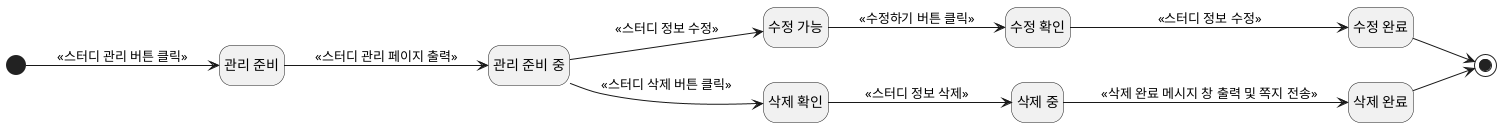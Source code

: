 @startuml
hide empty description
left to right direction

state "관리 준비" as 준비
state "관리 준비 중" as 준비중
state "수정 가능" as 가능
state "수정 확인" as 확인
state "삭제 확인" as 삭제확인
state "삭제 중" as 삭제중
state "삭제 완료" as 삭제완료
state "수정 완료" as 완료


[*] --> 준비 : <<스터디 관리 버튼 클릭>>
준비 --> 준비중 : <<스터디 관리 페이지 출력>>
준비중 --> 삭제확인 : <<스터디 삭제 버튼 클릭>>
삭제확인 --> 삭제중 : <<스터디 정보 삭제>>
삭제중 --> 삭제완료 : <<삭제 완료 메시지 창 출력 및 쪽지 전송>>
삭제완료 --> [*]
준비중 --> 가능 : <<스터디 정보 수정>>
가능 --> 확인 : <<수정하기 버튼 클릭>>
확인 --> 완료 : <<스터디 정보 수정>>
완료 --> [*]
@enduml